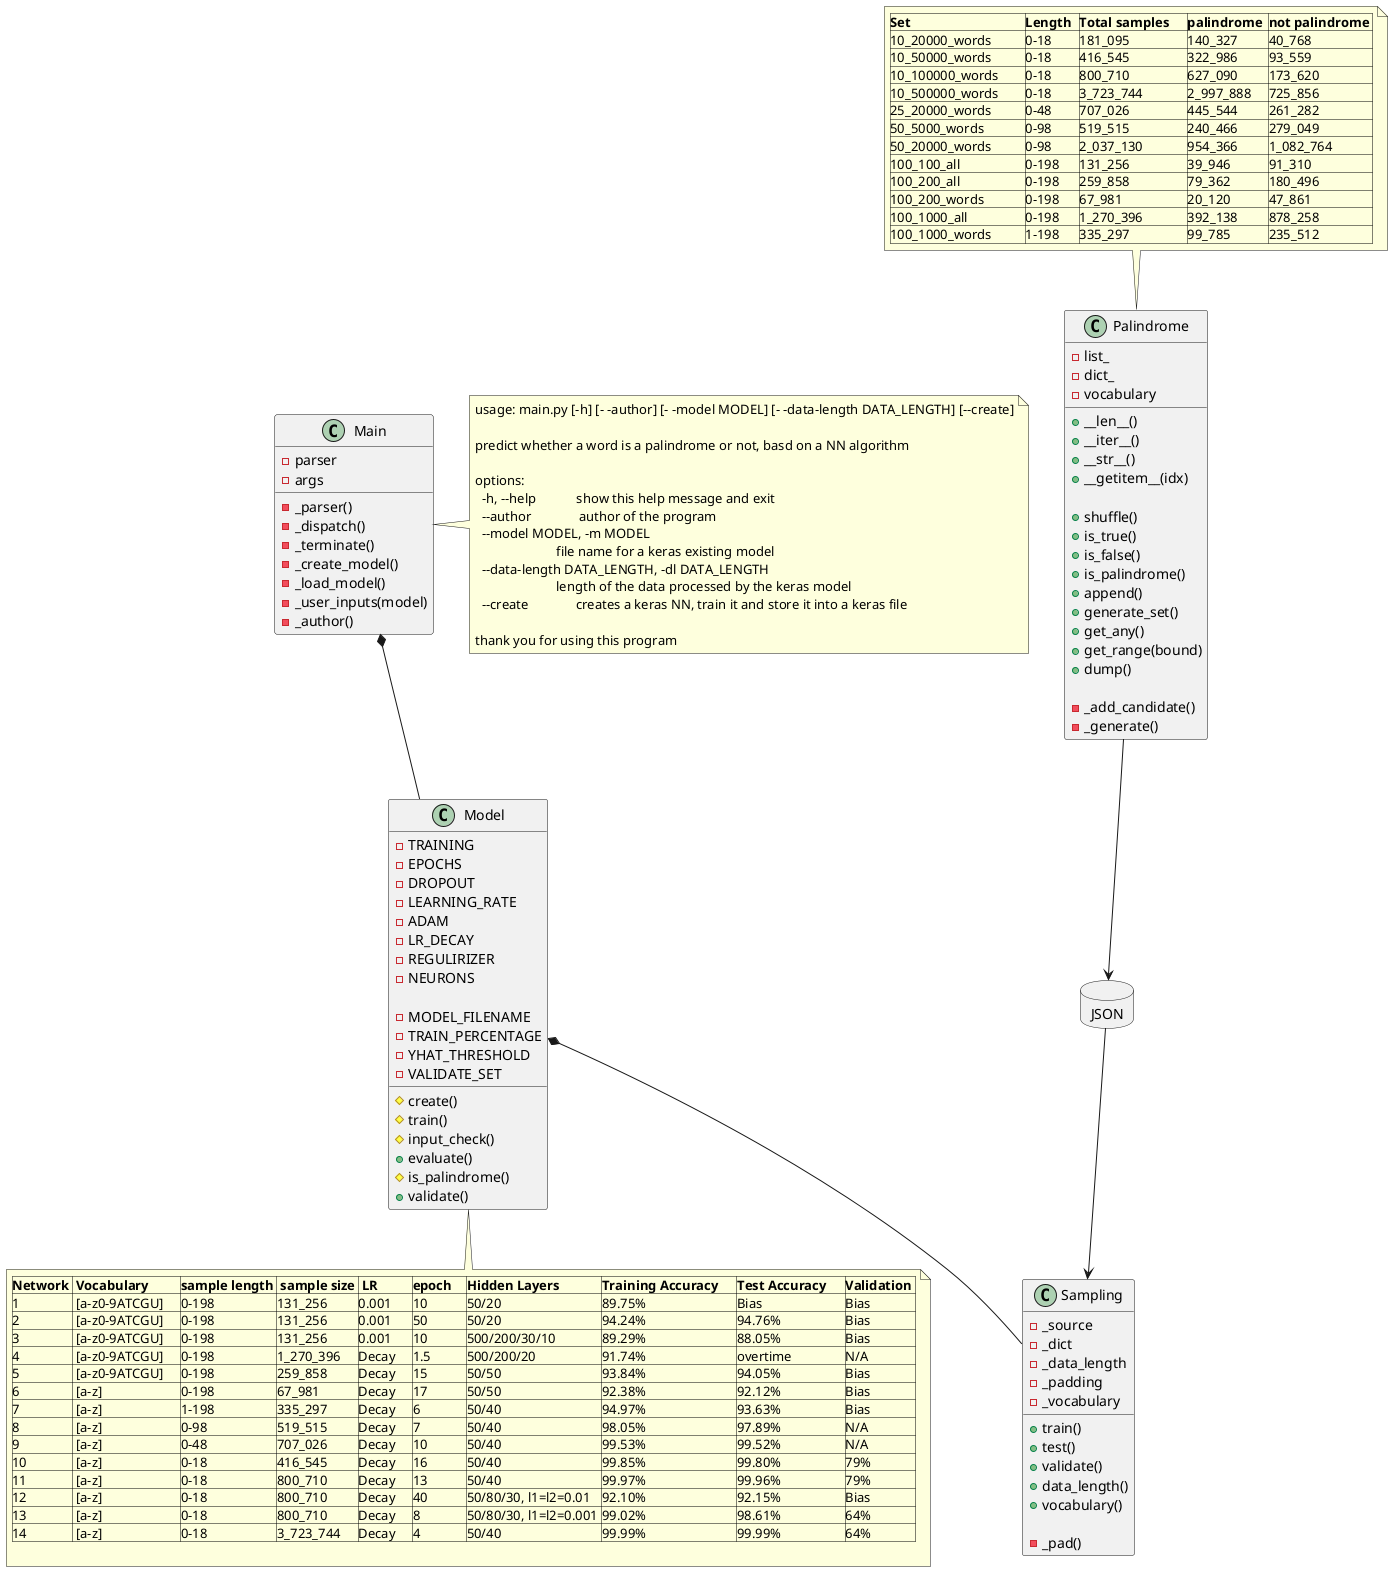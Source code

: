 ' Bertrand Blanc

@startuml

class Palindrome {
    - list_
    - dict_
    - vocabulary

    + __len__()
    + __iter__()
    + __str__()
    + __getitem__(idx)

    + shuffle()
    + is_true()
    + is_false()
    + is_palindrome()
    + append()
    + generate_set()
    + get_any()
    + get_range(bound)
    + dump()

    - _add_candidate()
    - _generate()
}
note top
|=Set	|=Length	|=Total samples	|=palindrome	|=not palindrome |
|10_20000_words	|0-18	|181_095	|140_327	|40_768|
|10_50000_words	|0-18	|416_545	|322_986	|93_559|
|10_100000_words	|0-18	|800_710	|627_090	|173_620|
|10_500000_words	|0-18	|3_723_744	|2_997_888	|725_856|
|25_20000_words	|0-48	|707_026	|445_544	|261_282|
|50_5000_words	|0-98	|519_515	|240_466	|279_049|
|50_20000_words	|0-98	|2_037_130	|954_366	|1_082_764|
|100_100_all	|0-198	|131_256	|39_946	|91_310|
|100_200_all	|0-198	|259_858	|79_362	|180_496|
|100_200_words	|0-198	|67_981	|20_120	|47_861|
|100_1000_all	|0-198	|1_270_396	|392_138	|878_258|
|100_1000_words	|1-198	|335_297	|99_785	|235_512|
end note

class Sampling{
    - _source
    - _dict
    - _data_length
    - _padding
    - _vocabulary

    + train()
    + test()
    + validate()
    + data_length()
    + vocabulary()

    - _pad()
}

package JSON <<database>>{
}

Palindrome --> JSON
JSON --> Sampling

class Model{
    - TRAINING
    - EPOCHS
    - DROPOUT
    - LEARNING_RATE
    - ADAM
    - LR_DECAY
    - REGULIRIZER
    - NEURONS

    - MODEL_FILENAME
    - TRAIN_PERCENTAGE
    - YHAT_THRESHOLD
    - VALIDATE_SET

    # create()
    # train()
    # input_check()
    + evaluate()
    # is_palindrome()
    + validate()
}
note bottom
|=Network |= Vocabulary   |=sample length |= sample size |= LR	|=epoch	|=Hidden Layers	|=Training Accuracy	|=Test Accuracy	|=Validation |
|1 | [a-z0-9ATCGU]	|0-198	|131_256	|0.001	|10	    |50/20	|89.75%	|Bias	|Bias|
|2 | [a-z0-9ATCGU]  |0-198	|131_256	|0.001	|50	    |50/20	|94.24%	|94.76%	|Bias|
|3 | [a-z0-9ATCGU]	|0-198	|131_256	|0.001	|10	    |500/200/30/10	|89.29%	|88.05%	|Bias|
|4 | [a-z0-9ATCGU]  |0-198	|1_270_396	|Decay	|1.5	|500/200/20	|91.74%	|overtime	|N/A|
|5 | [a-z0-9ATCGU]  |0-198	|259_858	|Decay	|15	    |50/50	|93.84%	|94.05%	|Bias|
|6 | [a-z]	        |0-198	|67_981	    |Decay	|17	    |50/50	|92.38%	|92.12%	|Bias|
|7 | [a-z]	        |1-198	|335_297	|Decay	|6	    |50/40	|94.97%	|93.63%	|Bias|
|8 | [a-z]	        |0-98	|519_515	|Decay	|7	    |50/40	|98.05%	|97.89%	|N/A|
|9 | [a-z]	        |0-48	|707_026	|Decay	|10	    |50/40	|99.53%	|99.52%	|N/A|
|10 | [a-z]	        |0-18	|416_545	|Decay	|16	    |50/40	|99.85%	|99.80%	|79%|
|11 | [a-z]	        |0-18	|800_710	|Decay	|13	    |50/40	|99.97%	|99.96%	|79%|
|12 | [a-z]	        |0-18	|800_710	|Decay	|40	    |50/80/30, l1=l2=0.01	|92.10%	|92.15%	|Bias|
|13 | [a-z]	        |0-18	|800_710	|Decay	|8	    |50/80/30, l1=l2=0.001	|99.02%	|98.61%	|64%|
|14 | [a-z]	        |0-18	|3_723_744	|Decay	|4	    |50/40	|99.99%	|99.99%	|64%|

end note

Model *-- Sampling

class Main{
    - parser
    - args

    - _parser()
    - _dispatch()
    - _terminate()
    - _create_model()
    - _load_model()
    - _user_inputs(model)
    - _author()
}
note right
usage: main.py [-h] [- -author] [- -model MODEL] [- -data-length DATA_LENGTH] [--create]

predict whether a word is a palindrome or not, basd on a NN algorithm

options:
  -h, --help            show this help message and exit
  --author              author of the program
  --model MODEL, -m MODEL
                        file name for a keras existing model
  --data-length DATA_LENGTH, -dl DATA_LENGTH
                        length of the data processed by the keras model
  --create              creates a keras NN, train it and store it into a keras file

thank you for using this program
end note

Main *-- Model

@enduml
